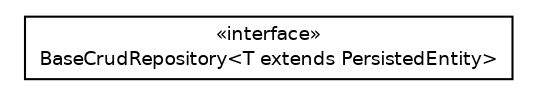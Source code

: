 #!/usr/local/bin/dot
#
# Class diagram 
# Generated by UMLGraph version R5_6 (http://www.umlgraph.org/)
#

digraph G {
	edge [fontname="Helvetica",fontsize=10,labelfontname="Helvetica",labelfontsize=10];
	node [fontname="Helvetica",fontsize=10,shape=plaintext];
	nodesep=0.25;
	ranksep=0.5;
	// net.ljcomputing.repository.BaseCrudRepository<T extends net.ljcomputing.entity.PersistedEntity>
	c0 [label=<<table title="net.ljcomputing.repository.BaseCrudRepository" border="0" cellborder="1" cellspacing="0" cellpadding="2" port="p" href="./BaseCrudRepository.html">
		<tr><td><table border="0" cellspacing="0" cellpadding="1">
<tr><td align="center" balign="center"> &#171;interface&#187; </td></tr>
<tr><td align="center" balign="center"> BaseCrudRepository&lt;T extends PersistedEntity&gt; </td></tr>
		</table></td></tr>
		</table>>, URL="./BaseCrudRepository.html", fontname="Helvetica", fontcolor="black", fontsize=9.0];
}

